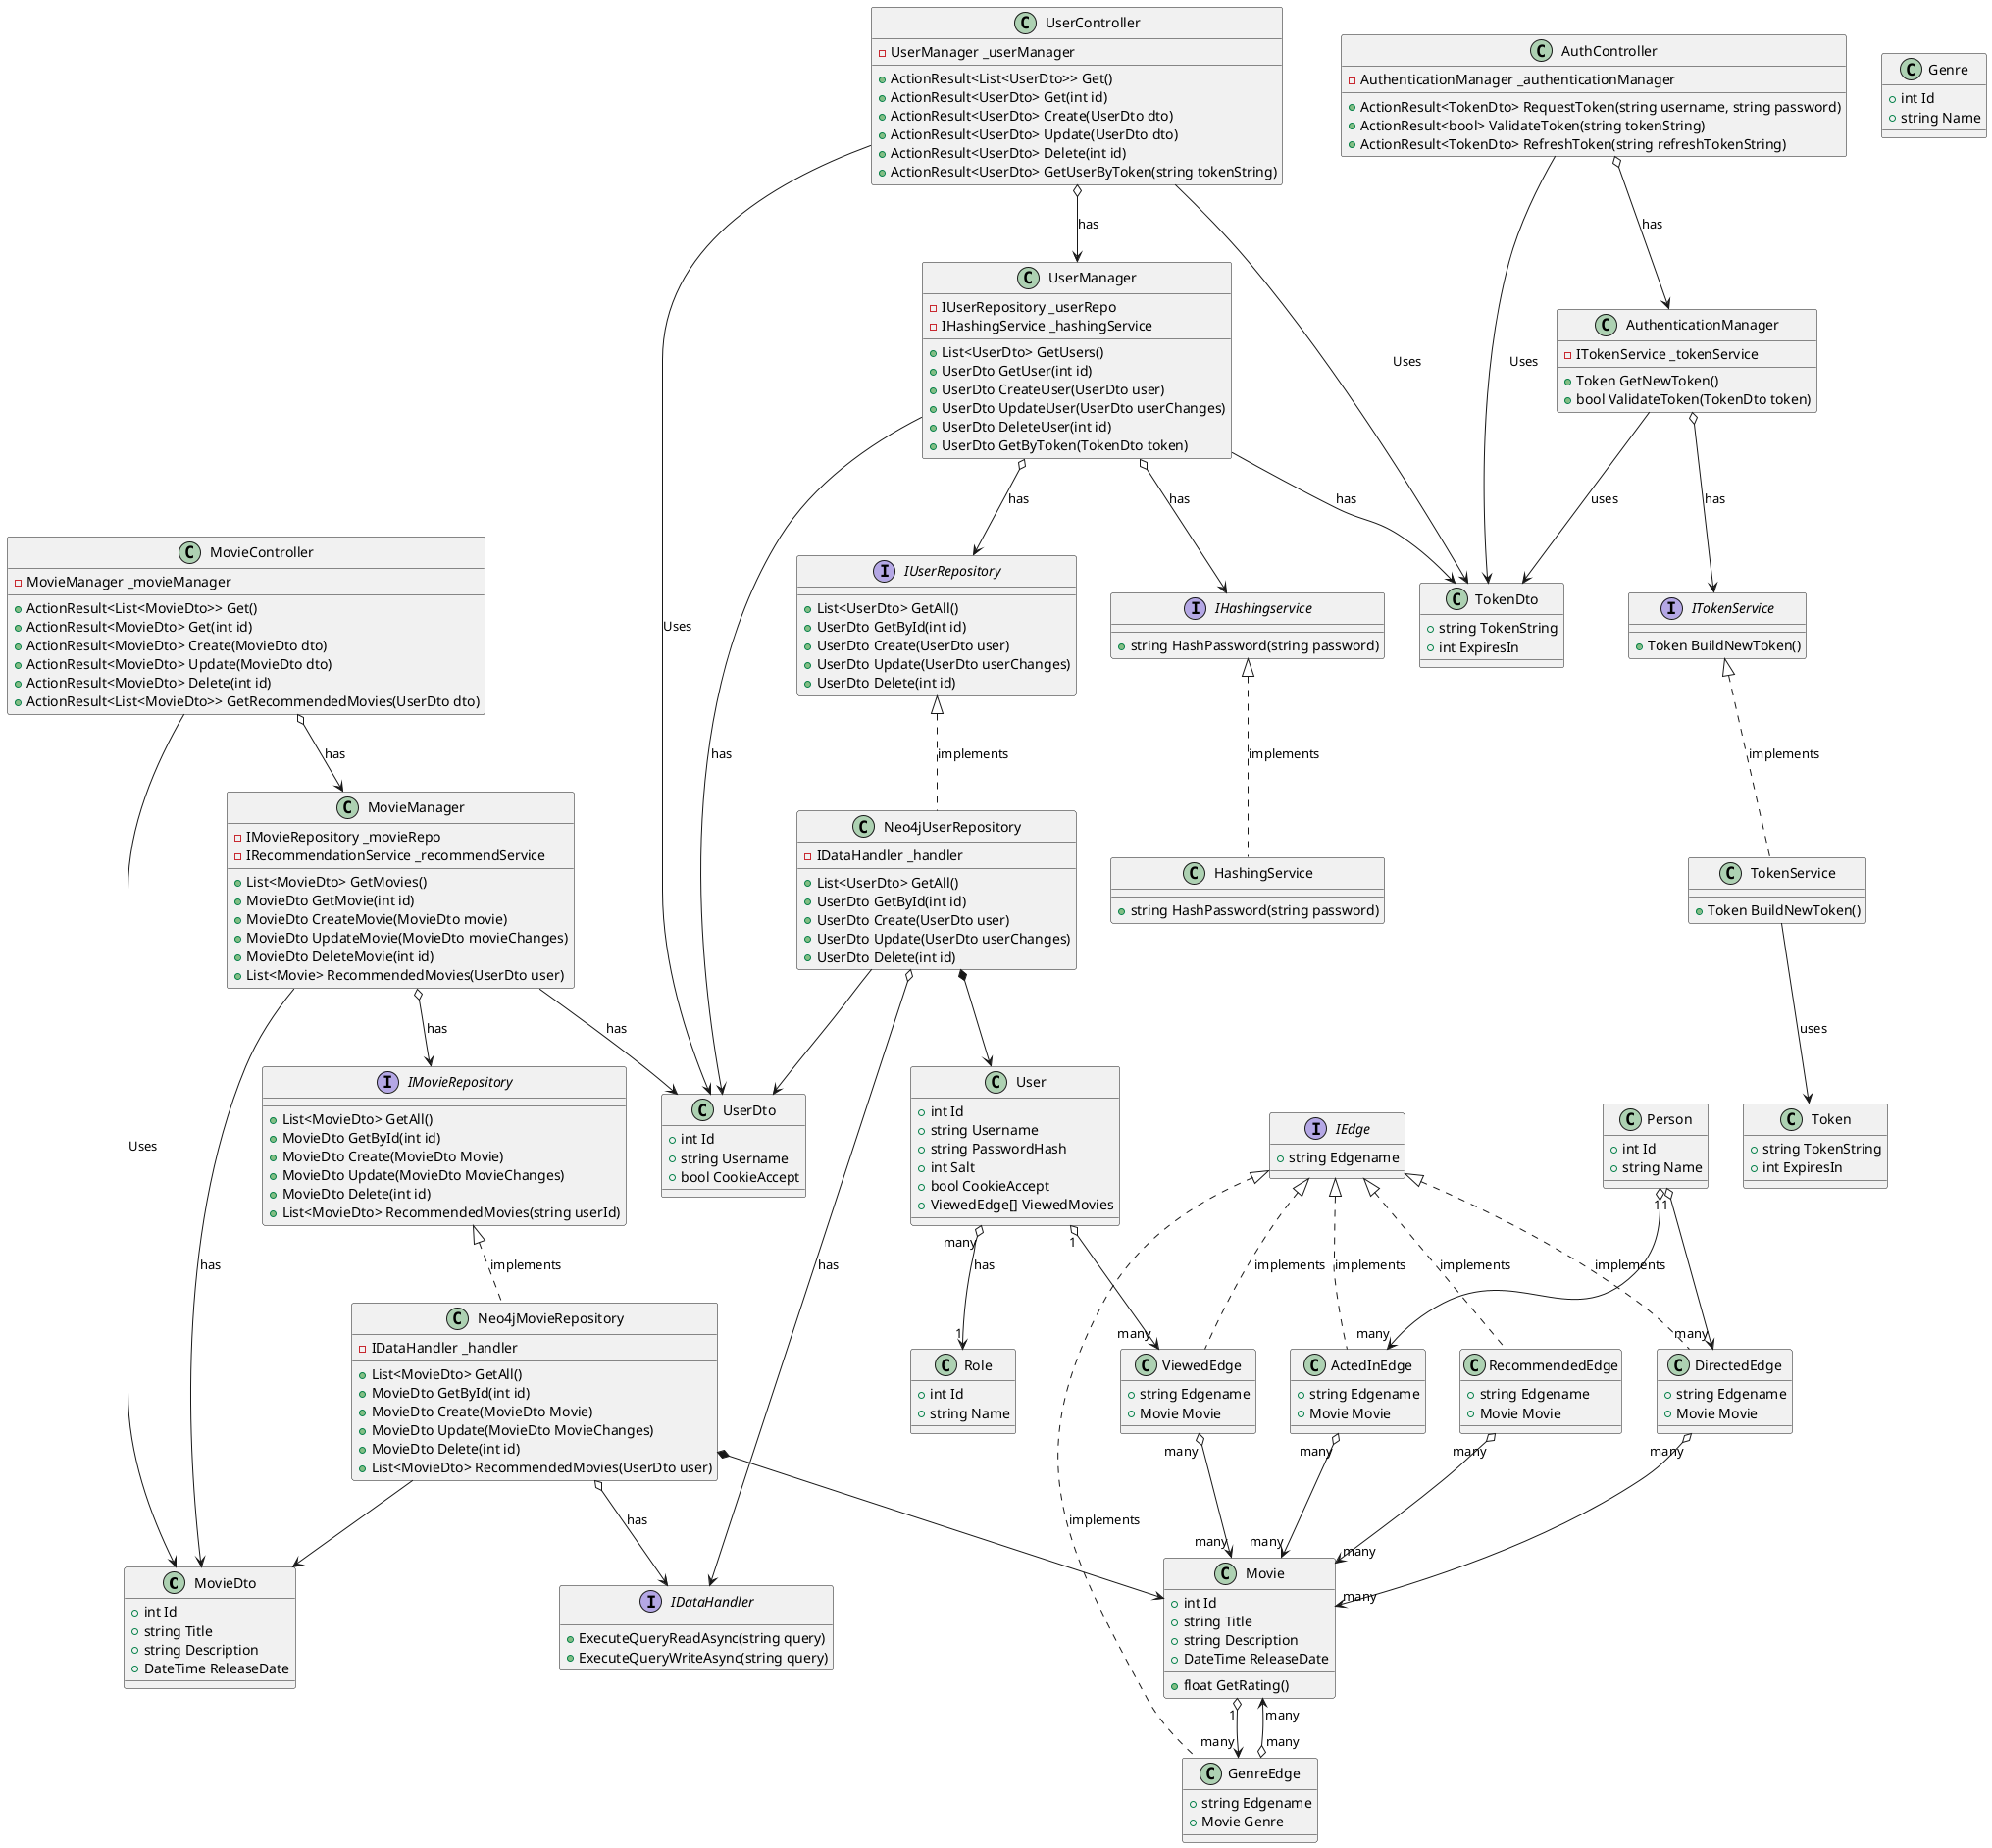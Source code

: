 @startuml Classdiagram

class MovieDto {
    +int Id
    +string Title
    +string Description
    +DateTime ReleaseDate
}
class UserDto {
    +int Id
    +string Username
    +bool CookieAccept
}
class TokenDto {
    +string TokenString
    +int ExpiresIn
}

class UserController {
    -UserManager _userManager
    +ActionResult<List<UserDto>> Get()
    +ActionResult<UserDto> Get(int id)
    +ActionResult<UserDto> Create(UserDto dto)
    +ActionResult<UserDto> Update(UserDto dto)
    +ActionResult<UserDto> Delete(int id)  
    +ActionResult<UserDto> GetUserByToken(string tokenString)  
}
UserController --> UserDto : Uses
UserController --> TokenDto : Uses
UserController o--> UserManager : has

class MovieController {
    -MovieManager _movieManager
    +ActionResult<List<MovieDto>> Get()
    +ActionResult<MovieDto> Get(int id)
    +ActionResult<MovieDto> Create(MovieDto dto)
    +ActionResult<MovieDto> Update(MovieDto dto)
    +ActionResult<MovieDto> Delete(int id)
    +ActionResult<List<MovieDto>> GetRecommendedMovies(UserDto dto)
}
MovieController --> MovieDto : Uses
MovieController o--> MovieManager : has

class AuthController {
    -AuthenticationManager _authenticationManager
    +ActionResult<TokenDto> RequestToken(string username, string password)
    +ActionResult<bool> ValidateToken(string tokenString)
    +ActionResult<TokenDto> RefreshToken(string refreshTokenString)
}
AuthController --> TokenDto : Uses
AuthController o--> AuthenticationManager : has

class UserManager {
    -IUserRepository _userRepo
    -IHashingService _hashingService
    +List<UserDto> GetUsers()
    +UserDto GetUser(int id)
    +UserDto CreateUser(UserDto user)
    +UserDto UpdateUser(UserDto userChanges)
    +UserDto DeleteUser(int id)
    +UserDto GetByToken(TokenDto token)
}
UserManager --> UserDto : has
UserManager --> TokenDto : has
UserManager o--> IHashingService : has
UserManager o--> IUserRepository : has

class MovieManager {
    -IMovieRepository _movieRepo
    -IRecommendationService _recommendService
    +List<MovieDto> GetMovies()
    +MovieDto GetMovie(int id)
    +MovieDto CreateMovie(MovieDto movie)
    +MovieDto UpdateMovie(MovieDto movieChanges)
    +MovieDto DeleteMovie(int id)
    +List<Movie> RecommendedMovies(UserDto user)
}
MovieManager --> MovieDto : has
MovieManager --> UserDto : has
MovieManager o--> IMovieRepository : has

class AuthenticationManager {
    -ITokenService _tokenService
    +Token GetNewToken()
    +bool ValidateToken(TokenDto token)
}
AuthenticationManager o--> ITokenService : has
AuthenticationManager --> TokenDto : uses

interface "IHashingservice" as IHashingService {
    +string HashPassword(string password)
}

class HashingService {
    +string HashPassword(string password)
}
IHashingService <|.. HashingService : implements

interface "ITokenService" as ITokenService {
    +Token BuildNewToken()
}

class TokenService {
    +Token BuildNewToken()
}
TokenService --> Token : uses
ITokenService <|.. TokenService : implements

class Movie {
    +int Id
    +string Title
    +string Description
    +DateTime ReleaseDate
    +float GetRating()
}
Movie "1" o--> "many" GenreEdge

class User {
    +int Id
    +string Username
    +string PasswordHash
    +int Salt
    +bool CookieAccept
    +ViewedEdge[] ViewedMovies
}
User "1" o--> "many" ViewedEdge
User "many" o--> "1" Role : has

class Role {
    +int Id
    +string Name
}

class Token {
    +string TokenString
    +int ExpiresIn
}

class Genre {
    +int Id
    +string Name
}

class Person {
    +int Id
    +string Name
}
Person "1" o--> "many" DirectedEdge
Person "1" o--> "many" ActedInEdge

interface "IEdge" as IEdge {
    +string Edgename
}
class DirectedEdge {
    +string Edgename
    +Movie Movie
}
IEdge <|.. DirectedEdge : implements
DirectedEdge "many" o--> "many" Movie

class ActedInEdge {
    +string Edgename
    +Movie Movie
}
IEdge <|.. ActedInEdge : implements
ActedInEdge "many" o--> "many" Movie

class ViewedEdge {
    +string Edgename
    +Movie Movie
}
IEdge <|.. ViewedEdge : implements
ViewedEdge "many" o--> "many" Movie

class RecommendedEdge {
    +string Edgename
    +Movie Movie
}
IEdge <|.. RecommendedEdge : implements
RecommendedEdge "many" o--> "many" Movie

class GenreEdge {
    +string Edgename
    +Movie Genre
}
IEdge <|.. GenreEdge : implements
GenreEdge "many" o--> "many" Movie

interface "IUserRepository" as IUserRepository {
    +List<UserDto> GetAll() 
    +UserDto GetById(int id)
    +UserDto Create(UserDto user)
    +UserDto Update(UserDto userChanges)
    +UserDto Delete(int id)
}

class Neo4jUserRepository {
    -IDataHandler _handler
    +List<UserDto> GetAll() 
    +UserDto GetById(int id)
    +UserDto Create(UserDto user)
    +UserDto Update(UserDto userChanges)
    +UserDto Delete(int id)
}
IUserRepository <|.. Neo4jUserRepository : implements
Neo4jUserRepository o--> IDataHandler : has
Neo4jUserRepository *--> User
Neo4jUserRepository --> UserDto

interface "IMovieRepository" as IMovieRepository {
    +List<MovieDto> GetAll() 
    +MovieDto GetById(int id)
    +MovieDto Create(MovieDto Movie)
    +MovieDto Update(MovieDto MovieChanges)
    +MovieDto Delete(int id)
    +List<MovieDto> RecommendedMovies(string userId)
}

class Neo4jMovieRepository {
    -IDataHandler _handler
    +List<MovieDto> GetAll() 
    +MovieDto GetById(int id)
    +MovieDto Create(MovieDto Movie)
    +MovieDto Update(MovieDto MovieChanges)
    +MovieDto Delete(int id)
    +List<MovieDto> RecommendedMovies(UserDto user)
}
IMovieRepository <|.. Neo4jMovieRepository : implements
Neo4jMovieRepository o--> IDataHandler : has
Neo4jMovieRepository *--> Movie
Neo4jMovieRepository --> MovieDto

interface "IDataHandler" as IDataHandler {
    +ExecuteQueryReadAsync(string query)
    +ExecuteQueryWriteAsync(string query)
}

@enduml
